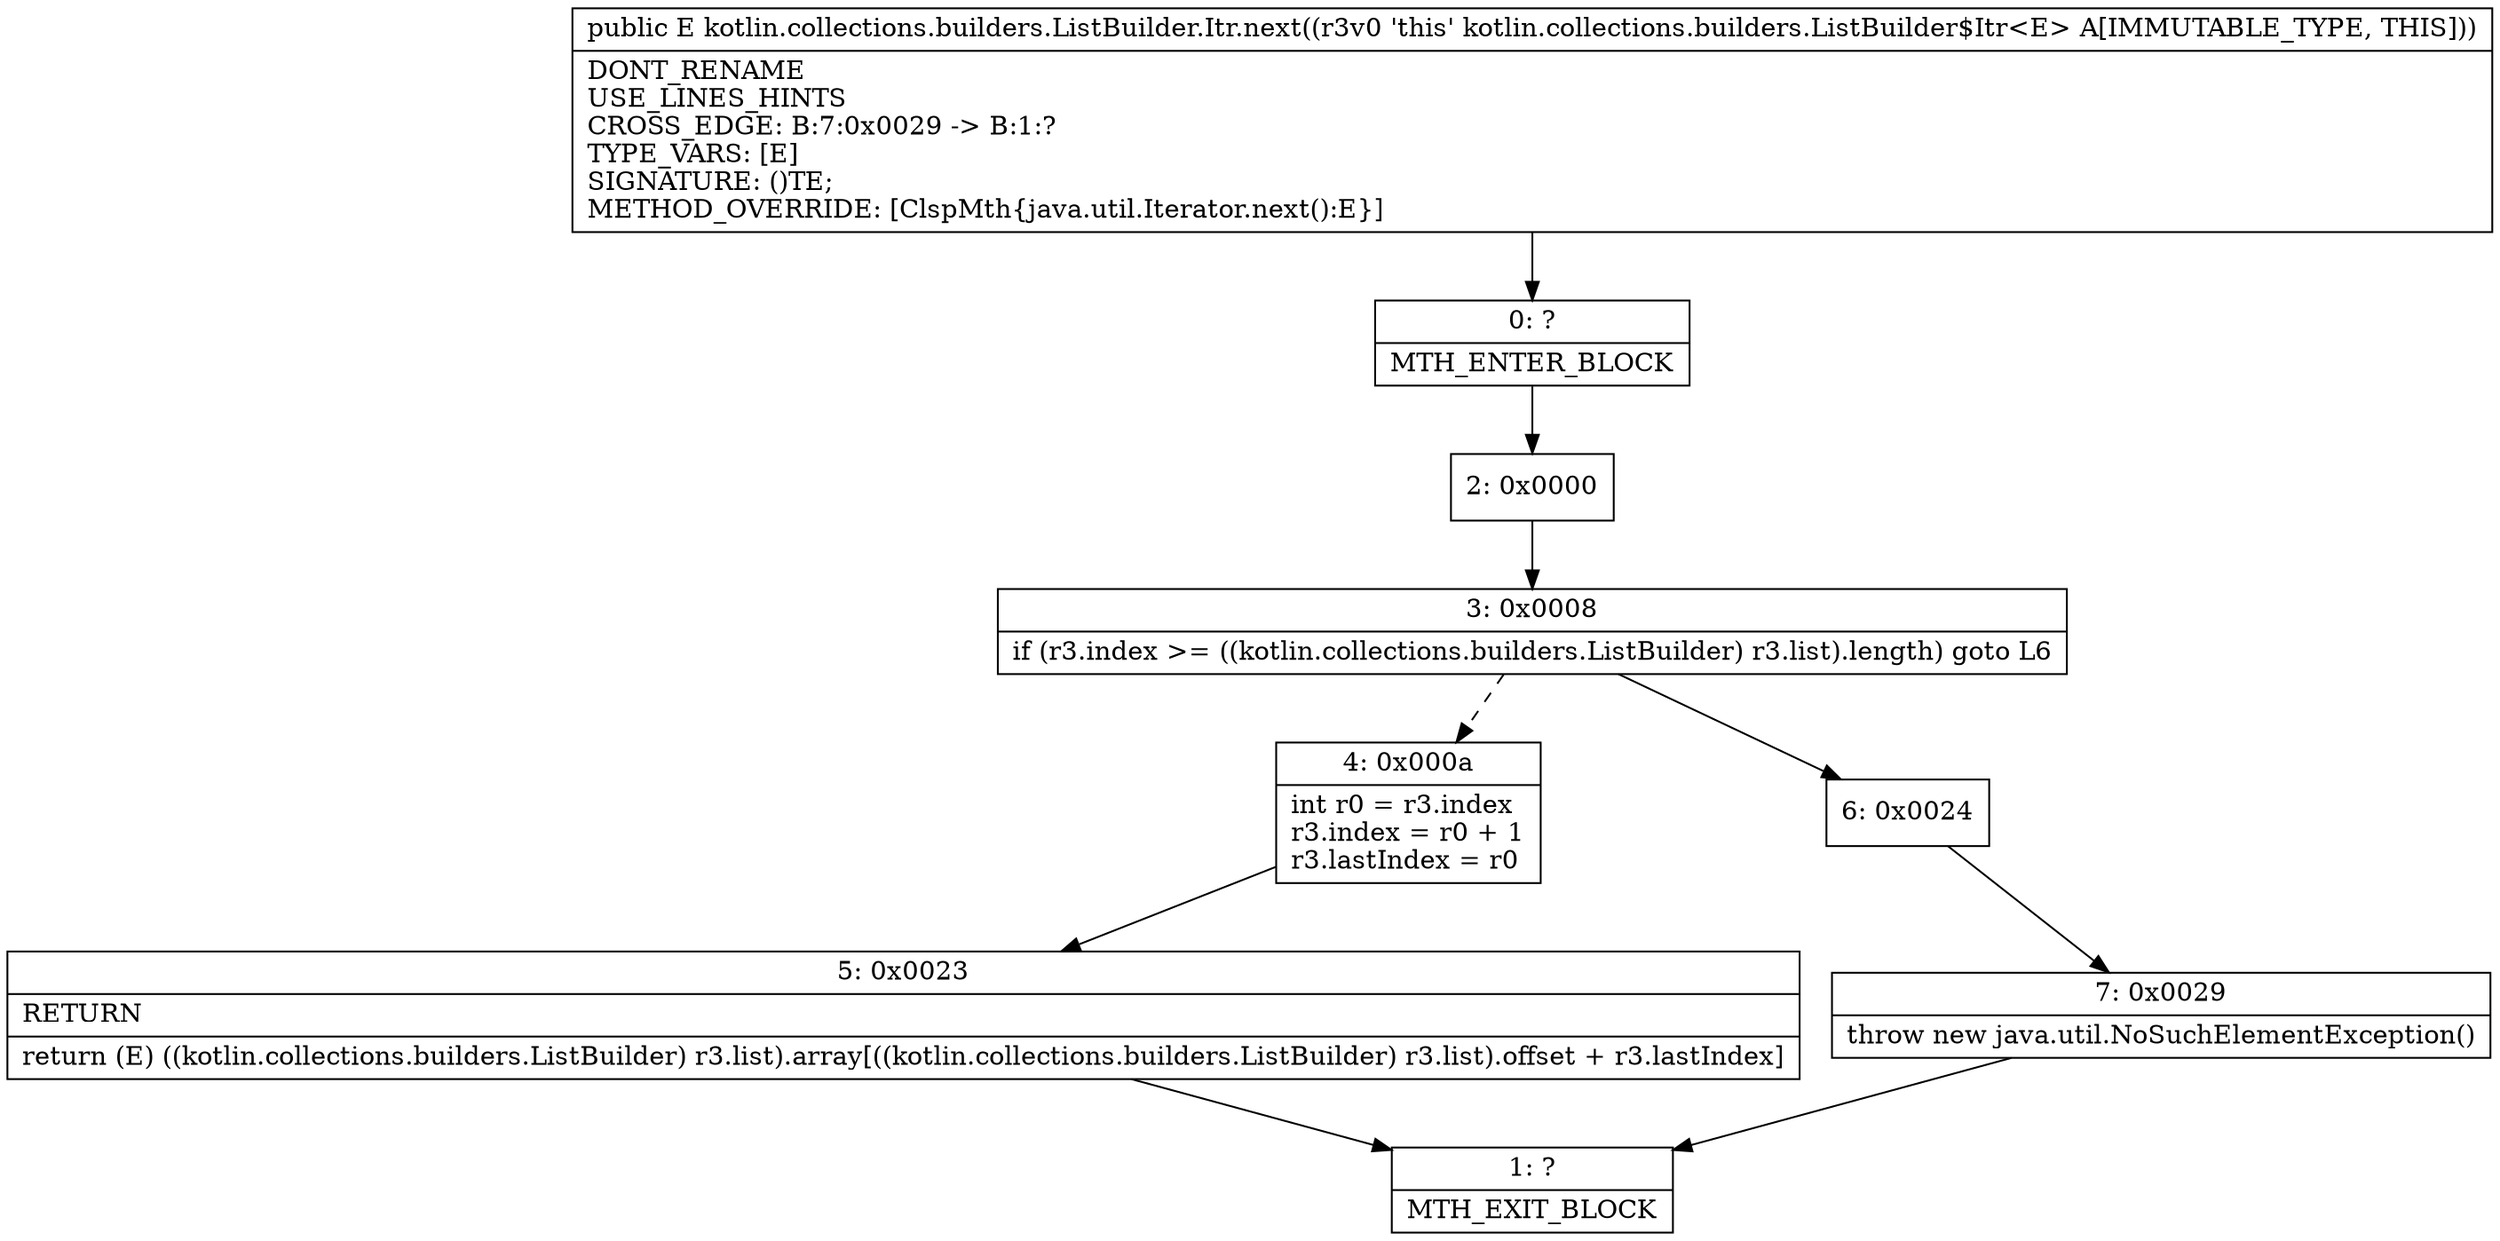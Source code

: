 digraph "CFG forkotlin.collections.builders.ListBuilder.Itr.next()Ljava\/lang\/Object;" {
Node_0 [shape=record,label="{0\:\ ?|MTH_ENTER_BLOCK\l}"];
Node_2 [shape=record,label="{2\:\ 0x0000}"];
Node_3 [shape=record,label="{3\:\ 0x0008|if (r3.index \>= ((kotlin.collections.builders.ListBuilder) r3.list).length) goto L6\l}"];
Node_4 [shape=record,label="{4\:\ 0x000a|int r0 = r3.index\lr3.index = r0 + 1\lr3.lastIndex = r0\l}"];
Node_5 [shape=record,label="{5\:\ 0x0023|RETURN\l|return (E) ((kotlin.collections.builders.ListBuilder) r3.list).array[((kotlin.collections.builders.ListBuilder) r3.list).offset + r3.lastIndex]\l}"];
Node_1 [shape=record,label="{1\:\ ?|MTH_EXIT_BLOCK\l}"];
Node_6 [shape=record,label="{6\:\ 0x0024}"];
Node_7 [shape=record,label="{7\:\ 0x0029|throw new java.util.NoSuchElementException()\l}"];
MethodNode[shape=record,label="{public E kotlin.collections.builders.ListBuilder.Itr.next((r3v0 'this' kotlin.collections.builders.ListBuilder$Itr\<E\> A[IMMUTABLE_TYPE, THIS]))  | DONT_RENAME\lUSE_LINES_HINTS\lCROSS_EDGE: B:7:0x0029 \-\> B:1:?\lTYPE_VARS: [E]\lSIGNATURE: ()TE;\lMETHOD_OVERRIDE: [ClspMth\{java.util.Iterator.next():E\}]\l}"];
MethodNode -> Node_0;Node_0 -> Node_2;
Node_2 -> Node_3;
Node_3 -> Node_4[style=dashed];
Node_3 -> Node_6;
Node_4 -> Node_5;
Node_5 -> Node_1;
Node_6 -> Node_7;
Node_7 -> Node_1;
}

